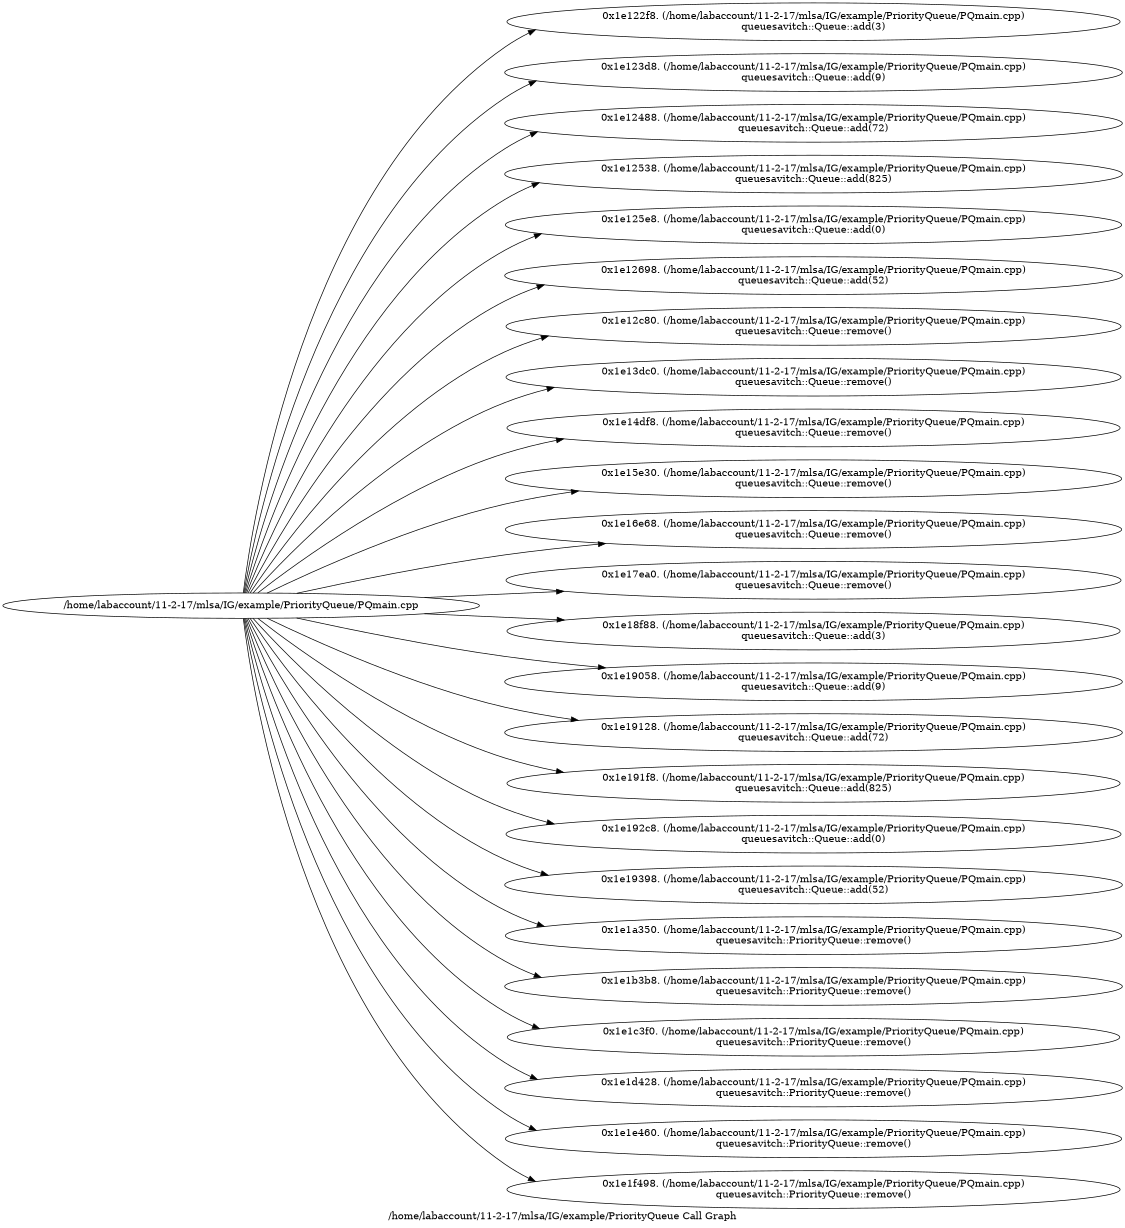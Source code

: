 digraph "/home/labaccount/11-2-17/mlsa/IG/example/PriorityQueue Call Graph" {
	graph [dpi=300
		rankdir=LR
		size="7.5, 10"
		label="/home/labaccount/11-2-17/mlsa/IG/example/PriorityQueue Call Graph"
	];

	Node0x640202237 [shape=oval, label="/home/labaccount/11-2-17/mlsa/IG/example/PriorityQueue/PQmain.cpp"];
	Node0x877165601 [shape=oval, label="0x1e122f8. (/home/labaccount/11-2-17/mlsa/IG/example/PriorityQueue/PQmain.cpp)\nqueuesavitch::Queue::add(3)"];
	Node0x640202237 -> Node0x877165601;
	Node0x222762574 [shape=oval, label="0x1e123d8. (/home/labaccount/11-2-17/mlsa/IG/example/PriorityQueue/PQmain.cpp)\nqueuesavitch::Queue::add(9)"];
	Node0x640202237 -> Node0x222762574;
	Node0x108092105 [shape=oval, label="0x1e12488. (/home/labaccount/11-2-17/mlsa/IG/example/PriorityQueue/PQmain.cpp)\nqueuesavitch::Queue::add(72)"];
	Node0x640202237 -> Node0x108092105;
	Node0x805608308 [shape=oval, label="0x1e12538. (/home/labaccount/11-2-17/mlsa/IG/example/PriorityQueue/PQmain.cpp)\nqueuesavitch::Queue::add(825)"];
	Node0x640202237 -> Node0x805608308;
	Node0x741957218 [shape=oval, label="0x1e125e8. (/home/labaccount/11-2-17/mlsa/IG/example/PriorityQueue/PQmain.cpp)\nqueuesavitch::Queue::add(0)"];
	Node0x640202237 -> Node0x741957218;
	Node0x580428233 [shape=oval, label="0x1e12698. (/home/labaccount/11-2-17/mlsa/IG/example/PriorityQueue/PQmain.cpp)\nqueuesavitch::Queue::add(52)"];
	Node0x640202237 -> Node0x580428233;
	Node0x922428579 [shape=oval, label="0x1e12c80. (/home/labaccount/11-2-17/mlsa/IG/example/PriorityQueue/PQmain.cpp)\nqueuesavitch::Queue::remove()"];
	Node0x640202237 -> Node0x922428579;
	Node0x271192025 [shape=oval, label="0x1e13dc0. (/home/labaccount/11-2-17/mlsa/IG/example/PriorityQueue/PQmain.cpp)\nqueuesavitch::Queue::remove()"];
	Node0x640202237 -> Node0x271192025;
	Node0x887823629 [shape=oval, label="0x1e14df8. (/home/labaccount/11-2-17/mlsa/IG/example/PriorityQueue/PQmain.cpp)\nqueuesavitch::Queue::remove()"];
	Node0x640202237 -> Node0x887823629;
	Node0x654461576 [shape=oval, label="0x1e15e30. (/home/labaccount/11-2-17/mlsa/IG/example/PriorityQueue/PQmain.cpp)\nqueuesavitch::Queue::remove()"];
	Node0x640202237 -> Node0x654461576;
	Node0x125132226 [shape=oval, label="0x1e16e68. (/home/labaccount/11-2-17/mlsa/IG/example/PriorityQueue/PQmain.cpp)\nqueuesavitch::Queue::remove()"];
	Node0x640202237 -> Node0x125132226;
	Node0x397267648 [shape=oval, label="0x1e17ea0. (/home/labaccount/11-2-17/mlsa/IG/example/PriorityQueue/PQmain.cpp)\nqueuesavitch::Queue::remove()"];
	Node0x640202237 -> Node0x397267648;
	Node0x839013000 [shape=oval, label="0x1e18f88. (/home/labaccount/11-2-17/mlsa/IG/example/PriorityQueue/PQmain.cpp)\nqueuesavitch::Queue::add(3)"];
	Node0x640202237 -> Node0x839013000;
	Node0x374009880 [shape=oval, label="0x1e19058. (/home/labaccount/11-2-17/mlsa/IG/example/PriorityQueue/PQmain.cpp)\nqueuesavitch::Queue::add(9)"];
	Node0x640202237 -> Node0x374009880;
	Node0x799069808 [shape=oval, label="0x1e19128. (/home/labaccount/11-2-17/mlsa/IG/example/PriorityQueue/PQmain.cpp)\nqueuesavitch::Queue::add(72)"];
	Node0x640202237 -> Node0x799069808;
	Node0x537538746 [shape=oval, label="0x1e191f8. (/home/labaccount/11-2-17/mlsa/IG/example/PriorityQueue/PQmain.cpp)\nqueuesavitch::Queue::add(825)"];
	Node0x640202237 -> Node0x537538746;
	Node0x116153129 [shape=oval, label="0x1e192c8. (/home/labaccount/11-2-17/mlsa/IG/example/PriorityQueue/PQmain.cpp)\nqueuesavitch::Queue::add(0)"];
	Node0x640202237 -> Node0x116153129;
	Node0x957022179 [shape=oval, label="0x1e19398. (/home/labaccount/11-2-17/mlsa/IG/example/PriorityQueue/PQmain.cpp)\nqueuesavitch::Queue::add(52)"];
	Node0x640202237 -> Node0x957022179;
	Node0x149715379 [shape=oval, label="0x1e1a350. (/home/labaccount/11-2-17/mlsa/IG/example/PriorityQueue/PQmain.cpp)\nqueuesavitch::PriorityQueue::remove()"];
	Node0x640202237 -> Node0x149715379;
	Node0x935084161 [shape=oval, label="0x1e1b3b8. (/home/labaccount/11-2-17/mlsa/IG/example/PriorityQueue/PQmain.cpp)\nqueuesavitch::PriorityQueue::remove()"];
	Node0x640202237 -> Node0x935084161;
	Node0x114548671 [shape=oval, label="0x1e1c3f0. (/home/labaccount/11-2-17/mlsa/IG/example/PriorityQueue/PQmain.cpp)\nqueuesavitch::PriorityQueue::remove()"];
	Node0x640202237 -> Node0x114548671;
	Node0x163564658 [shape=oval, label="0x1e1d428. (/home/labaccount/11-2-17/mlsa/IG/example/PriorityQueue/PQmain.cpp)\nqueuesavitch::PriorityQueue::remove()"];
	Node0x640202237 -> Node0x163564658;
	Node0x606377523 [shape=oval, label="0x1e1e460. (/home/labaccount/11-2-17/mlsa/IG/example/PriorityQueue/PQmain.cpp)\nqueuesavitch::PriorityQueue::remove()"];
	Node0x640202237 -> Node0x606377523;
	Node0x819867015 [shape=oval, label="0x1e1f498. (/home/labaccount/11-2-17/mlsa/IG/example/PriorityQueue/PQmain.cpp)\nqueuesavitch::PriorityQueue::remove()"];
	Node0x640202237 -> Node0x819867015;
}
